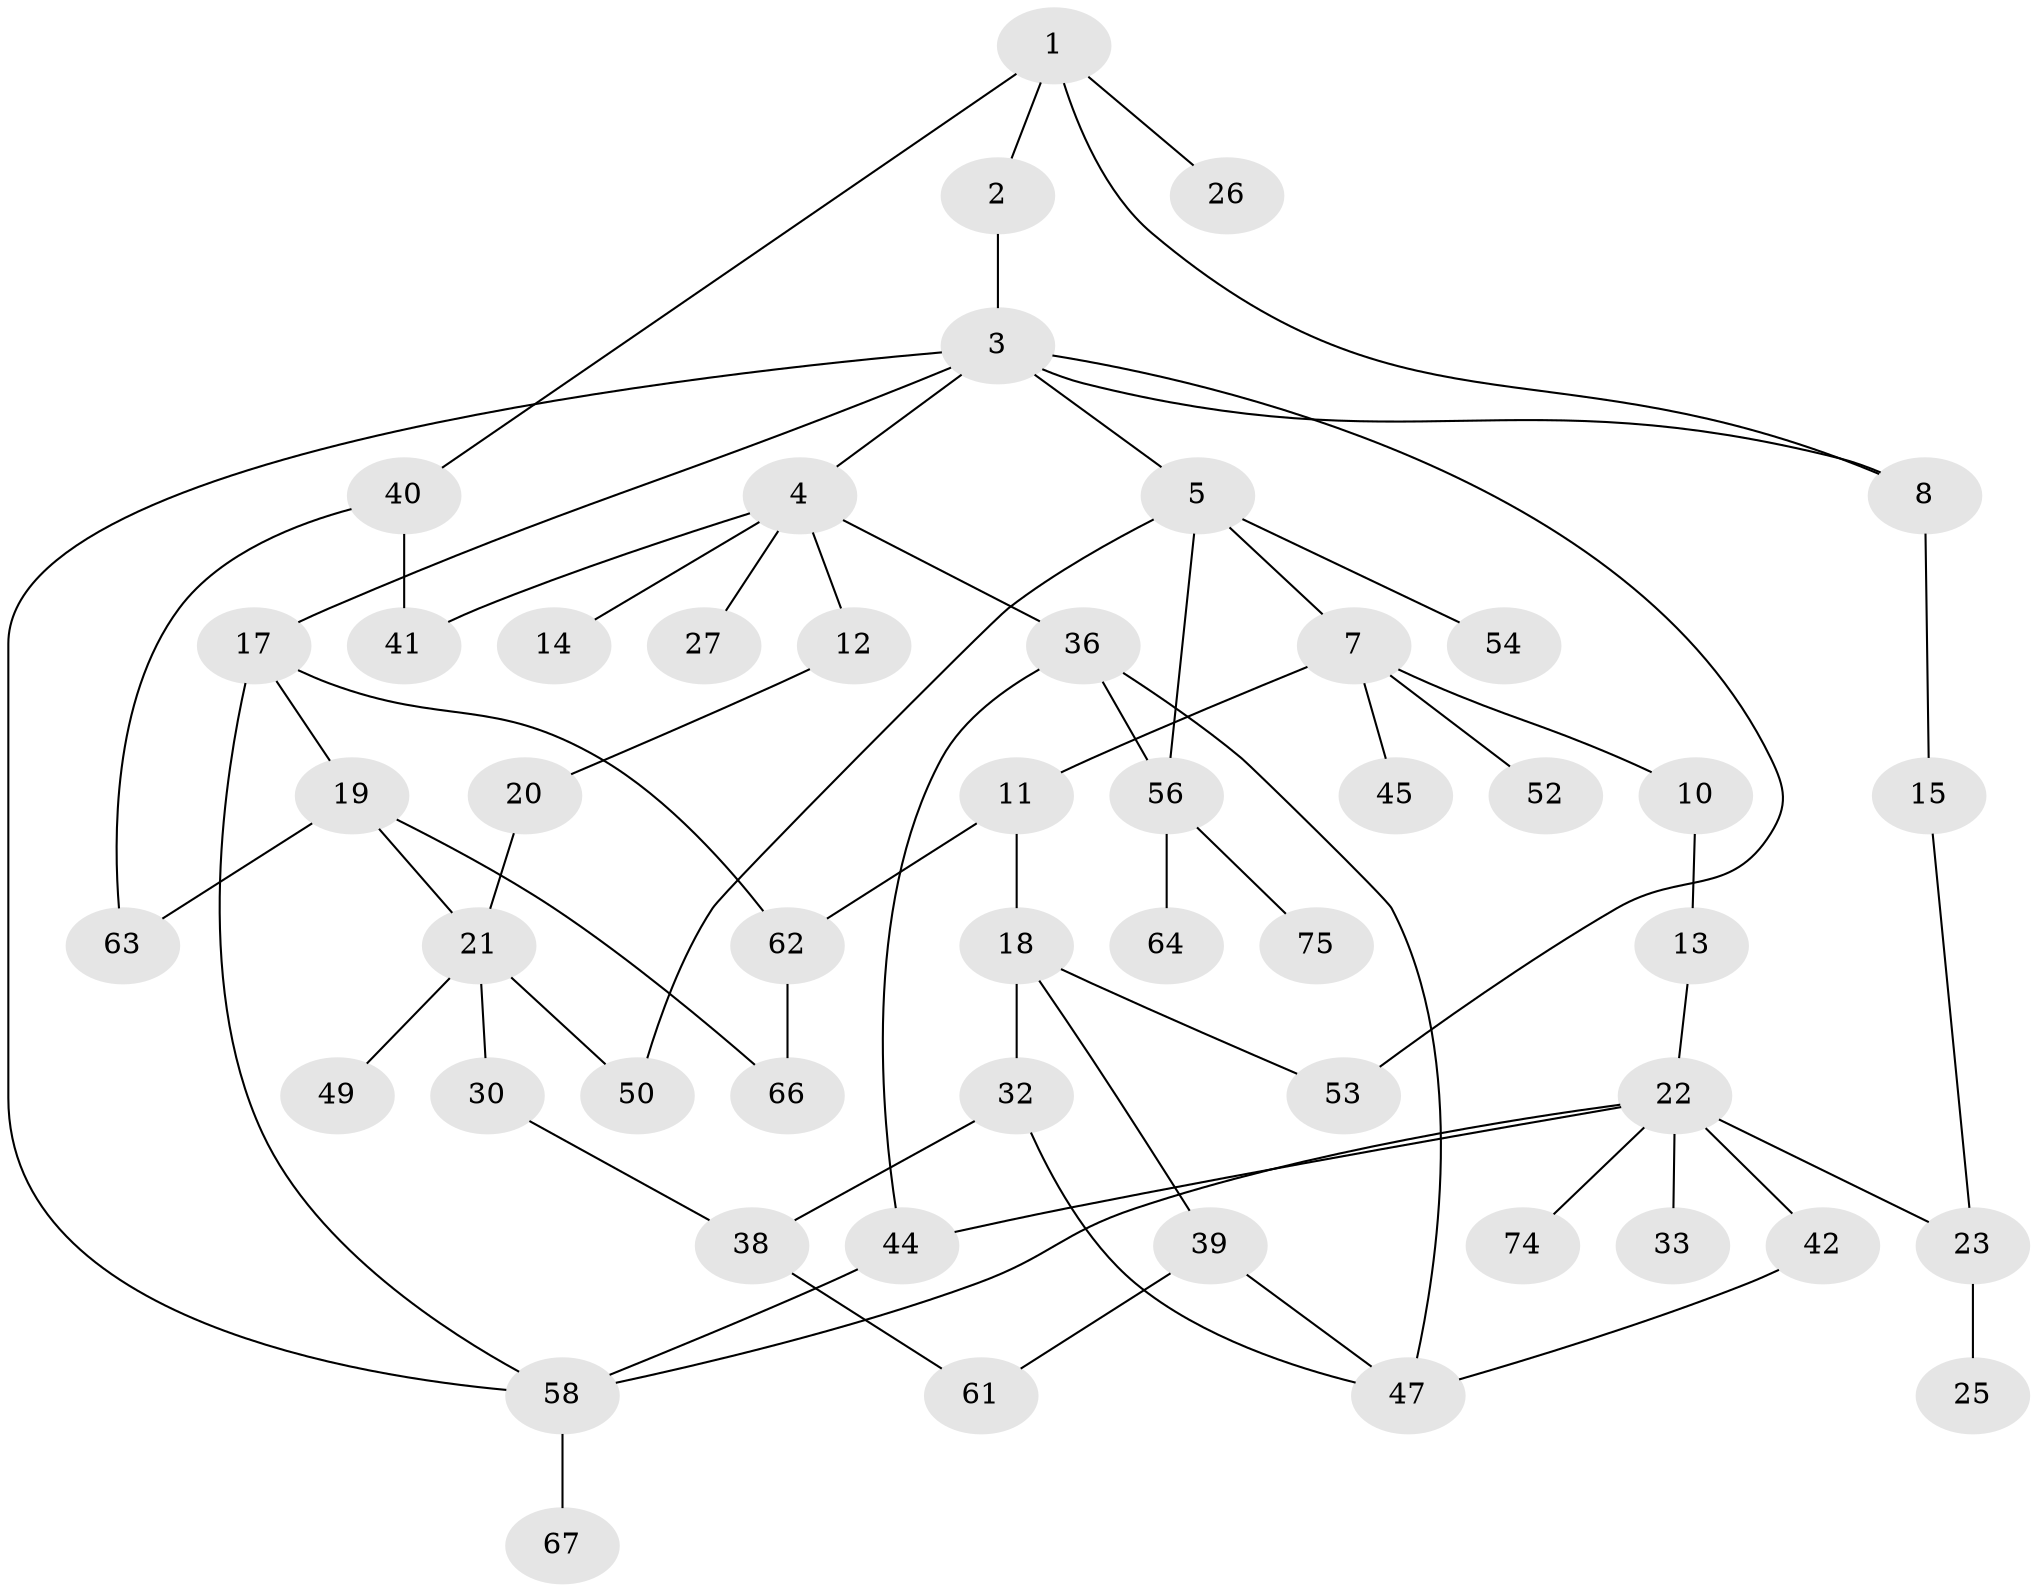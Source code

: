 // Generated by graph-tools (version 1.1) at 2025/51/02/27/25 19:51:37]
// undirected, 50 vertices, 68 edges
graph export_dot {
graph [start="1"]
  node [color=gray90,style=filled];
  1 [super="+16"];
  2;
  3 [super="+43"];
  4 [super="+6"];
  5 [super="+46"];
  7 [super="+9"];
  8 [super="+24"];
  10;
  11 [super="+34"];
  12;
  13 [super="+69"];
  14;
  15;
  17 [super="+65"];
  18 [super="+31"];
  19 [super="+37"];
  20 [super="+28"];
  21 [super="+35"];
  22 [super="+29"];
  23 [super="+70"];
  25;
  26 [super="+71"];
  27;
  30;
  32 [super="+68"];
  33;
  36 [super="+60"];
  38 [super="+59"];
  39 [super="+55"];
  40;
  41 [super="+48"];
  42;
  44 [super="+77"];
  45;
  47 [super="+51"];
  49;
  50;
  52;
  53;
  54;
  56 [super="+57"];
  58 [super="+72"];
  61;
  62 [super="+73"];
  63 [super="+76"];
  64;
  66;
  67;
  74;
  75;
  1 -- 2;
  1 -- 26;
  1 -- 40;
  1 -- 8;
  2 -- 3;
  3 -- 4;
  3 -- 5;
  3 -- 8;
  3 -- 17;
  3 -- 53;
  3 -- 58;
  4 -- 12;
  4 -- 27;
  4 -- 36;
  4 -- 41;
  4 -- 14;
  5 -- 7;
  5 -- 50;
  5 -- 56;
  5 -- 54;
  7 -- 10;
  7 -- 45;
  7 -- 52;
  7 -- 11;
  8 -- 15;
  10 -- 13;
  11 -- 18;
  11 -- 62;
  12 -- 20;
  13 -- 22;
  15 -- 23;
  17 -- 19 [weight=2];
  17 -- 58;
  17 -- 62;
  18 -- 32;
  18 -- 53;
  18 -- 39;
  19 -- 63;
  19 -- 66;
  19 -- 21;
  20 -- 21;
  21 -- 30;
  21 -- 49;
  21 -- 50;
  22 -- 23 [weight=2];
  22 -- 58;
  22 -- 33;
  22 -- 74;
  22 -- 42;
  22 -- 44;
  23 -- 25;
  30 -- 38;
  32 -- 38;
  32 -- 47;
  36 -- 44;
  36 -- 56;
  36 -- 47;
  38 -- 61;
  39 -- 61;
  39 -- 47;
  40 -- 41;
  40 -- 63;
  42 -- 47;
  44 -- 58;
  56 -- 64;
  56 -- 75;
  58 -- 67;
  62 -- 66;
}
